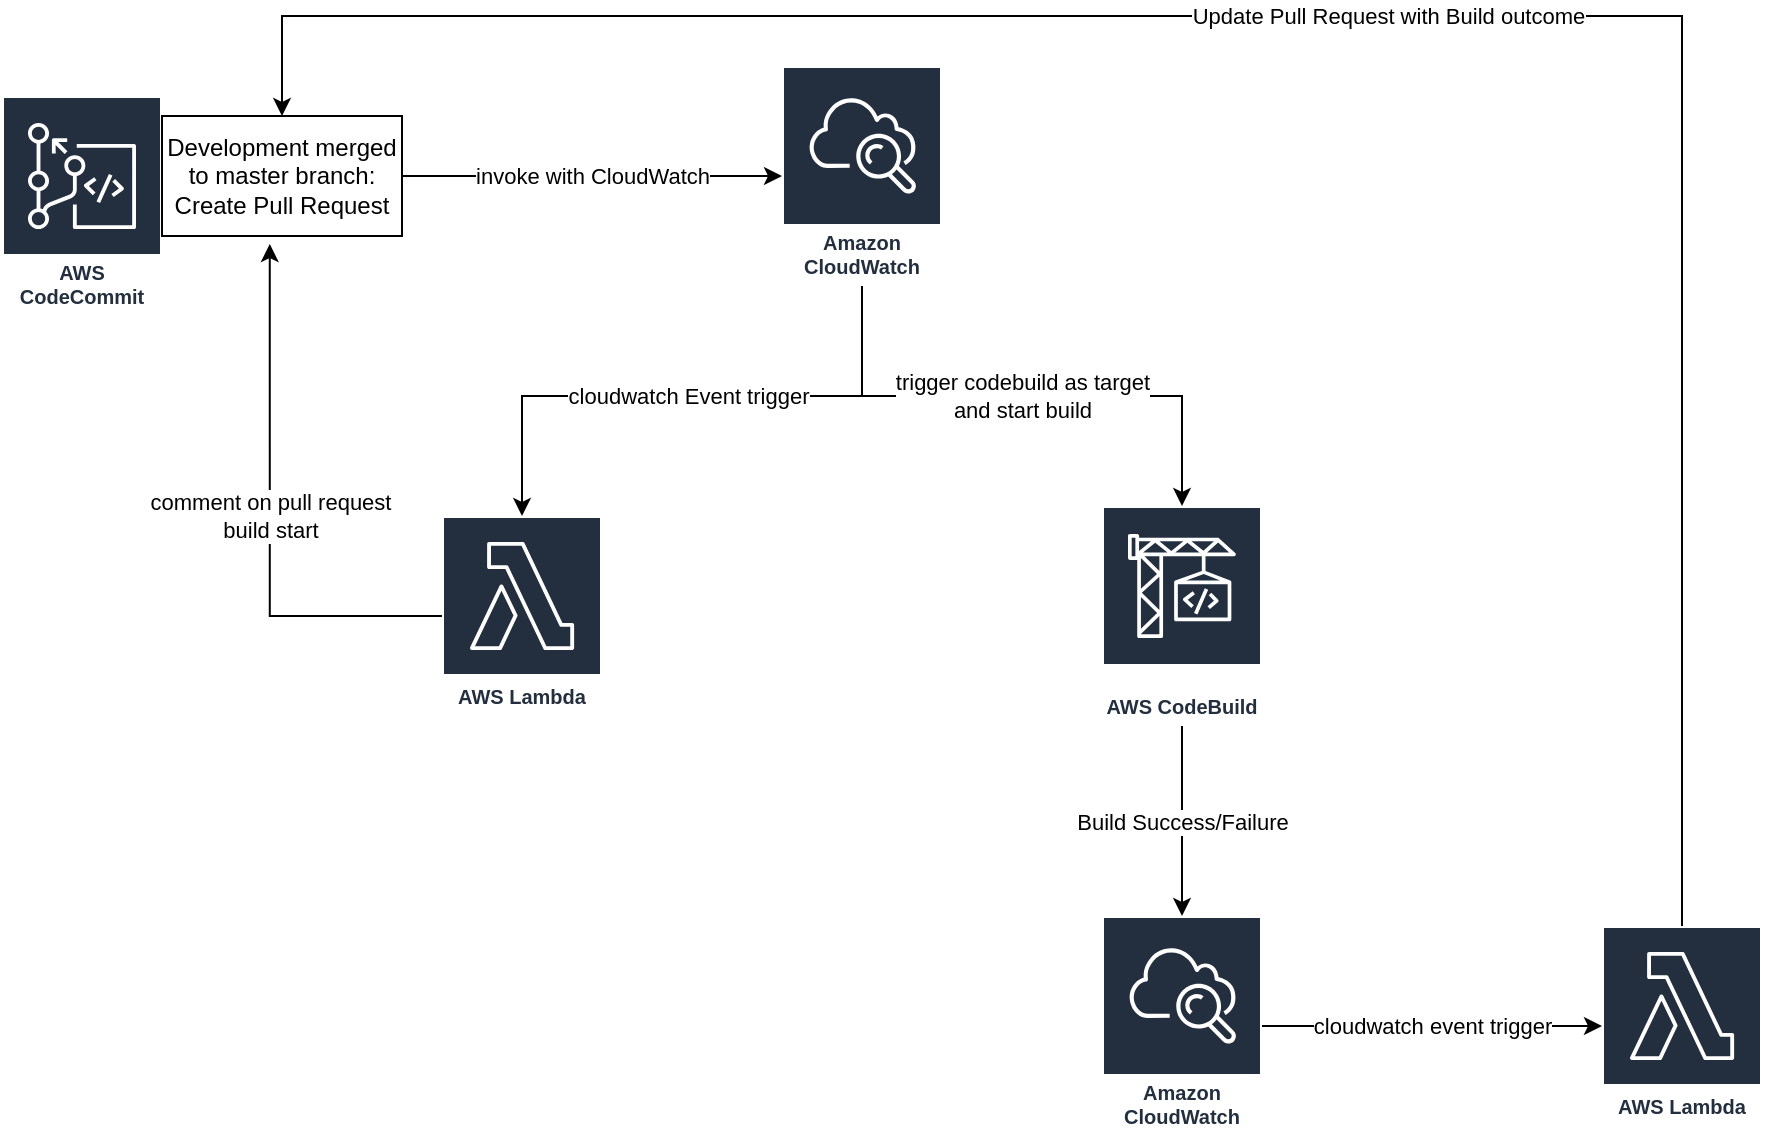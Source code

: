 <mxfile version="18.0.8" type="github">
  <diagram id="xywsq5rU2DJ8rIy3QOnQ" name="Page-1">
    <mxGraphModel dx="874" dy="566" grid="1" gridSize="10" guides="1" tooltips="1" connect="1" arrows="1" fold="1" page="1" pageScale="1" pageWidth="827" pageHeight="1169" math="0" shadow="0">
      <root>
        <mxCell id="0" />
        <mxCell id="1" parent="0" />
        <mxCell id="0tv8DI80XoGdA8b9kSTk-1" value="AWS CodeCommit" style="sketch=0;outlineConnect=0;fontColor=#232F3E;gradientColor=none;strokeColor=#ffffff;fillColor=#232F3E;dashed=0;verticalLabelPosition=middle;verticalAlign=bottom;align=center;html=1;whiteSpace=wrap;fontSize=10;fontStyle=1;spacing=3;shape=mxgraph.aws4.productIcon;prIcon=mxgraph.aws4.codecommit;" vertex="1" parent="1">
          <mxGeometry x="130" y="130" width="80" height="110" as="geometry" />
        </mxCell>
        <mxCell id="0tv8DI80XoGdA8b9kSTk-4" value="invoke with CloudWatch" style="edgeStyle=orthogonalEdgeStyle;rounded=0;orthogonalLoop=1;jettySize=auto;html=1;" edge="1" parent="1" source="0tv8DI80XoGdA8b9kSTk-2" target="0tv8DI80XoGdA8b9kSTk-3">
          <mxGeometry relative="1" as="geometry" />
        </mxCell>
        <mxCell id="0tv8DI80XoGdA8b9kSTk-2" value="Development merged to master branch:&lt;br&gt;Create Pull Request" style="rounded=0;whiteSpace=wrap;html=1;" vertex="1" parent="1">
          <mxGeometry x="210" y="140" width="120" height="60" as="geometry" />
        </mxCell>
        <mxCell id="0tv8DI80XoGdA8b9kSTk-6" value="cloudwatch Event trigger" style="edgeStyle=orthogonalEdgeStyle;rounded=0;orthogonalLoop=1;jettySize=auto;html=1;" edge="1" parent="1" source="0tv8DI80XoGdA8b9kSTk-3" target="0tv8DI80XoGdA8b9kSTk-5">
          <mxGeometry relative="1" as="geometry">
            <Array as="points">
              <mxPoint x="560" y="280" />
              <mxPoint x="390" y="280" />
            </Array>
          </mxGeometry>
        </mxCell>
        <mxCell id="0tv8DI80XoGdA8b9kSTk-9" value="trigger codebuild as target&lt;br&gt;and start build" style="edgeStyle=orthogonalEdgeStyle;rounded=0;orthogonalLoop=1;jettySize=auto;html=1;" edge="1" parent="1" source="0tv8DI80XoGdA8b9kSTk-3" target="0tv8DI80XoGdA8b9kSTk-8">
          <mxGeometry relative="1" as="geometry">
            <Array as="points">
              <mxPoint x="560" y="280" />
              <mxPoint x="720" y="280" />
            </Array>
          </mxGeometry>
        </mxCell>
        <mxCell id="0tv8DI80XoGdA8b9kSTk-3" value="Amazon CloudWatch" style="sketch=0;outlineConnect=0;fontColor=#232F3E;gradientColor=none;strokeColor=#ffffff;fillColor=#232F3E;dashed=0;verticalLabelPosition=middle;verticalAlign=bottom;align=center;html=1;whiteSpace=wrap;fontSize=10;fontStyle=1;spacing=3;shape=mxgraph.aws4.productIcon;prIcon=mxgraph.aws4.cloudwatch;" vertex="1" parent="1">
          <mxGeometry x="520" y="115" width="80" height="110" as="geometry" />
        </mxCell>
        <mxCell id="0tv8DI80XoGdA8b9kSTk-7" value="comment on pull request&lt;br&gt;build start" style="edgeStyle=orthogonalEdgeStyle;rounded=0;orthogonalLoop=1;jettySize=auto;html=1;entryX=0.449;entryY=1.067;entryDx=0;entryDy=0;entryPerimeter=0;" edge="1" parent="1" source="0tv8DI80XoGdA8b9kSTk-5" target="0tv8DI80XoGdA8b9kSTk-2">
          <mxGeometry relative="1" as="geometry" />
        </mxCell>
        <mxCell id="0tv8DI80XoGdA8b9kSTk-5" value="AWS Lambda" style="sketch=0;outlineConnect=0;fontColor=#232F3E;gradientColor=none;strokeColor=#ffffff;fillColor=#232F3E;dashed=0;verticalLabelPosition=middle;verticalAlign=bottom;align=center;html=1;whiteSpace=wrap;fontSize=10;fontStyle=1;spacing=3;shape=mxgraph.aws4.productIcon;prIcon=mxgraph.aws4.lambda;" vertex="1" parent="1">
          <mxGeometry x="350" y="340" width="80" height="100" as="geometry" />
        </mxCell>
        <mxCell id="0tv8DI80XoGdA8b9kSTk-11" value="Build Success/Failure" style="edgeStyle=orthogonalEdgeStyle;rounded=0;orthogonalLoop=1;jettySize=auto;html=1;" edge="1" parent="1" source="0tv8DI80XoGdA8b9kSTk-8" target="0tv8DI80XoGdA8b9kSTk-10">
          <mxGeometry relative="1" as="geometry" />
        </mxCell>
        <mxCell id="0tv8DI80XoGdA8b9kSTk-8" value="AWS CodeBuild" style="sketch=0;outlineConnect=0;fontColor=#232F3E;gradientColor=none;strokeColor=#ffffff;fillColor=#232F3E;dashed=0;verticalLabelPosition=middle;verticalAlign=bottom;align=center;html=1;whiteSpace=wrap;fontSize=10;fontStyle=1;spacing=3;shape=mxgraph.aws4.productIcon;prIcon=mxgraph.aws4.codebuild;" vertex="1" parent="1">
          <mxGeometry x="680" y="335" width="80" height="110" as="geometry" />
        </mxCell>
        <mxCell id="0tv8DI80XoGdA8b9kSTk-14" value="cloudwatch event trigger" style="edgeStyle=orthogonalEdgeStyle;rounded=0;orthogonalLoop=1;jettySize=auto;html=1;" edge="1" parent="1" source="0tv8DI80XoGdA8b9kSTk-10" target="0tv8DI80XoGdA8b9kSTk-12">
          <mxGeometry relative="1" as="geometry" />
        </mxCell>
        <mxCell id="0tv8DI80XoGdA8b9kSTk-10" value="Amazon CloudWatch" style="sketch=0;outlineConnect=0;fontColor=#232F3E;gradientColor=none;strokeColor=#ffffff;fillColor=#232F3E;dashed=0;verticalLabelPosition=middle;verticalAlign=bottom;align=center;html=1;whiteSpace=wrap;fontSize=10;fontStyle=1;spacing=3;shape=mxgraph.aws4.productIcon;prIcon=mxgraph.aws4.cloudwatch;" vertex="1" parent="1">
          <mxGeometry x="680" y="540" width="80" height="110" as="geometry" />
        </mxCell>
        <mxCell id="0tv8DI80XoGdA8b9kSTk-15" value="Update Pull Request with Build outcome" style="edgeStyle=orthogonalEdgeStyle;rounded=0;orthogonalLoop=1;jettySize=auto;html=1;" edge="1" parent="1" source="0tv8DI80XoGdA8b9kSTk-12" target="0tv8DI80XoGdA8b9kSTk-2">
          <mxGeometry relative="1" as="geometry">
            <Array as="points">
              <mxPoint x="970" y="90" />
              <mxPoint x="270" y="90" />
            </Array>
          </mxGeometry>
        </mxCell>
        <mxCell id="0tv8DI80XoGdA8b9kSTk-12" value="AWS Lambda" style="sketch=0;outlineConnect=0;fontColor=#232F3E;gradientColor=none;strokeColor=#ffffff;fillColor=#232F3E;dashed=0;verticalLabelPosition=middle;verticalAlign=bottom;align=center;html=1;whiteSpace=wrap;fontSize=10;fontStyle=1;spacing=3;shape=mxgraph.aws4.productIcon;prIcon=mxgraph.aws4.lambda;" vertex="1" parent="1">
          <mxGeometry x="930" y="545" width="80" height="100" as="geometry" />
        </mxCell>
      </root>
    </mxGraphModel>
  </diagram>
</mxfile>
